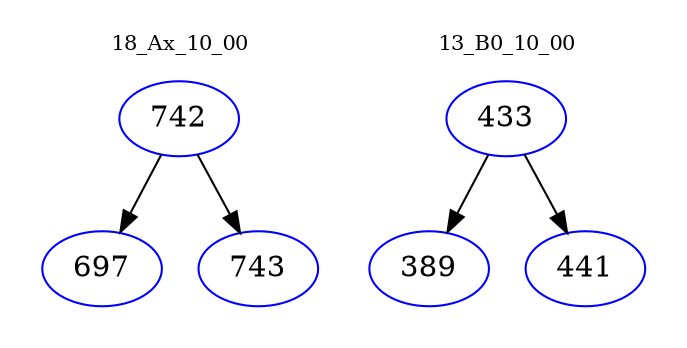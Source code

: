digraph{
subgraph cluster_0 {
color = white
label = "18_Ax_10_00";
fontsize=10;
T0_742 [label="742", color="blue"]
T0_742 -> T0_697 [color="black"]
T0_697 [label="697", color="blue"]
T0_742 -> T0_743 [color="black"]
T0_743 [label="743", color="blue"]
}
subgraph cluster_1 {
color = white
label = "13_B0_10_00";
fontsize=10;
T1_433 [label="433", color="blue"]
T1_433 -> T1_389 [color="black"]
T1_389 [label="389", color="blue"]
T1_433 -> T1_441 [color="black"]
T1_441 [label="441", color="blue"]
}
}
